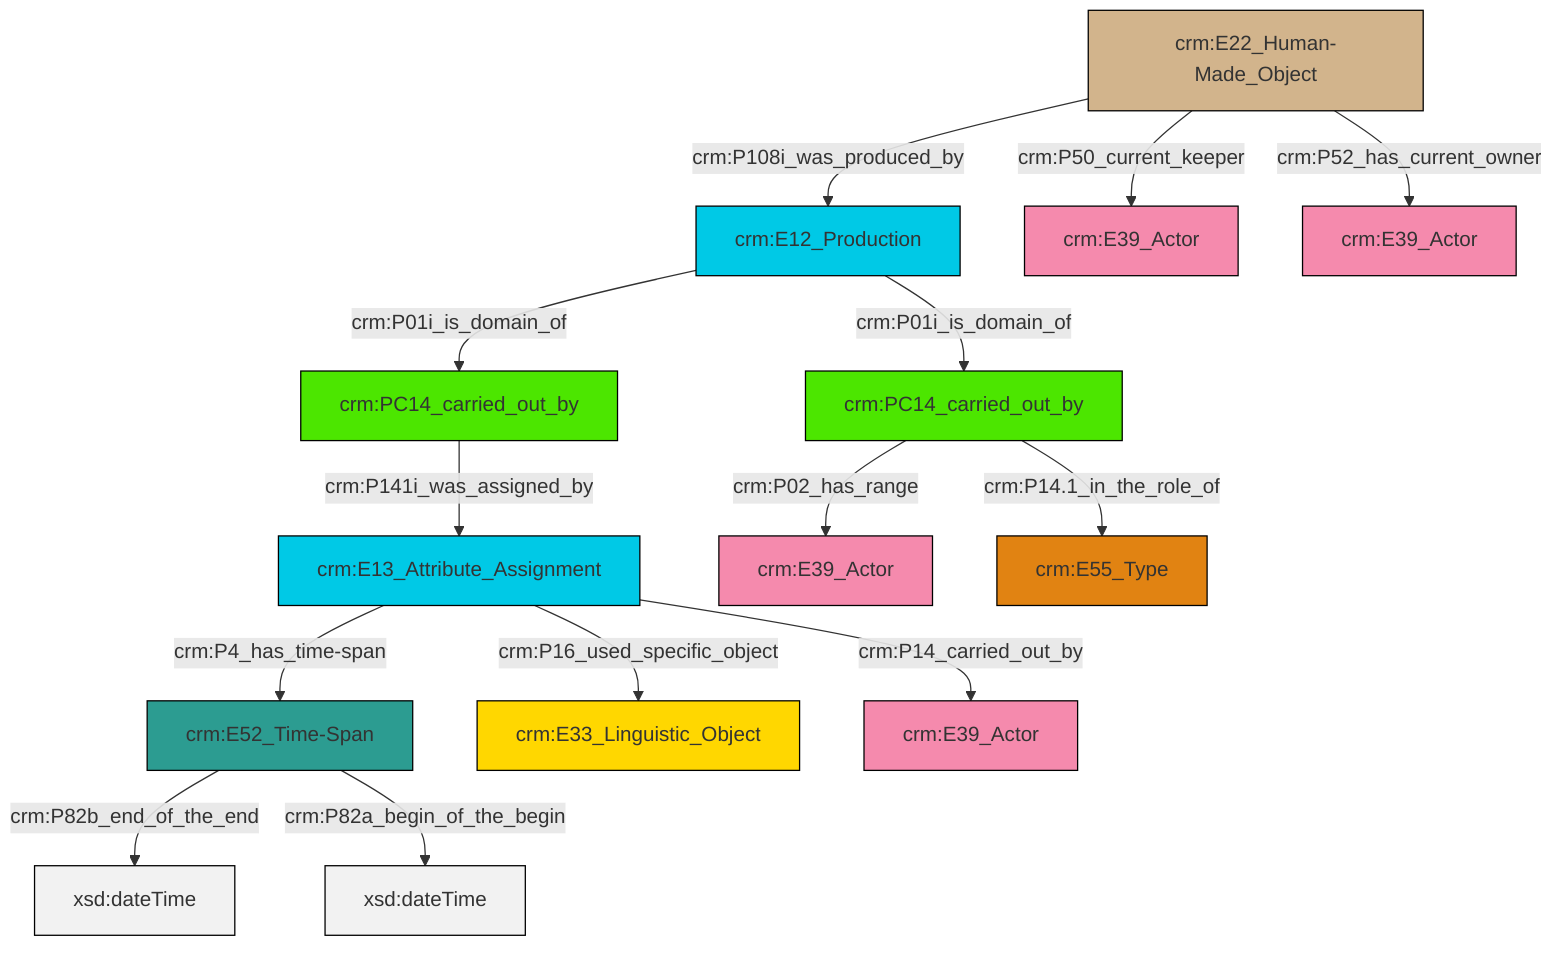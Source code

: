 graph TD
classDef Literal fill:#f2f2f2,stroke:#000000;
classDef CRM_Entity fill:#FFFFFF,stroke:#000000;
classDef Temporal_Entity fill:#00C9E6, stroke:#000000;
classDef Type fill:#E18312, stroke:#000000;
classDef Time-Span fill:#2C9C91, stroke:#000000;
classDef Appellation fill:#FFEB7F, stroke:#000000;
classDef Place fill:#008836, stroke:#000000;
classDef Persistent_Item fill:#B266B2, stroke:#000000;
classDef Conceptual_Object fill:#FFD700, stroke:#000000;
classDef Physical_Thing fill:#D2B48C, stroke:#000000;
classDef Actor fill:#f58aad, stroke:#000000;
classDef PC_Classes fill:#4ce600, stroke:#000000;
classDef Multi fill:#cccccc,stroke:#000000;

0["crm:E13_Attribute_Assignment"]:::Temporal_Entity -->|crm:P4_has_time-span| 1["crm:E52_Time-Span"]:::Time-Span
2["crm:E12_Production"]:::Temporal_Entity -->|crm:P01i_is_domain_of| 3["crm:PC14_carried_out_by"]:::PC_Classes
2["crm:E12_Production"]:::Temporal_Entity -->|crm:P01i_is_domain_of| 6["crm:PC14_carried_out_by"]:::PC_Classes
7["crm:E22_Human-Made_Object"]:::Physical_Thing -->|crm:P108i_was_produced_by| 2["crm:E12_Production"]:::Temporal_Entity
0["crm:E13_Attribute_Assignment"]:::Temporal_Entity -->|crm:P16_used_specific_object| 8["crm:E33_Linguistic_Object"]:::Conceptual_Object
1["crm:E52_Time-Span"]:::Time-Span -->|crm:P82b_end_of_the_end| 14[xsd:dateTime]:::Literal
7["crm:E22_Human-Made_Object"]:::Physical_Thing -->|crm:P52_has_current_owner| 15["crm:E39_Actor"]:::Actor
3["crm:PC14_carried_out_by"]:::PC_Classes -->|crm:P14.1_in_the_role_of| 17["crm:E55_Type"]:::Type
6["crm:PC14_carried_out_by"]:::PC_Classes -->|crm:P141i_was_assigned_by| 0["crm:E13_Attribute_Assignment"]:::Temporal_Entity
1["crm:E52_Time-Span"]:::Time-Span -->|crm:P82a_begin_of_the_begin| 19[xsd:dateTime]:::Literal
7["crm:E22_Human-Made_Object"]:::Physical_Thing -->|crm:P50_current_keeper| 4["crm:E39_Actor"]:::Actor
3["crm:PC14_carried_out_by"]:::PC_Classes -->|crm:P02_has_range| 9["crm:E39_Actor"]:::Actor
0["crm:E13_Attribute_Assignment"]:::Temporal_Entity -->|crm:P14_carried_out_by| 24["crm:E39_Actor"]:::Actor